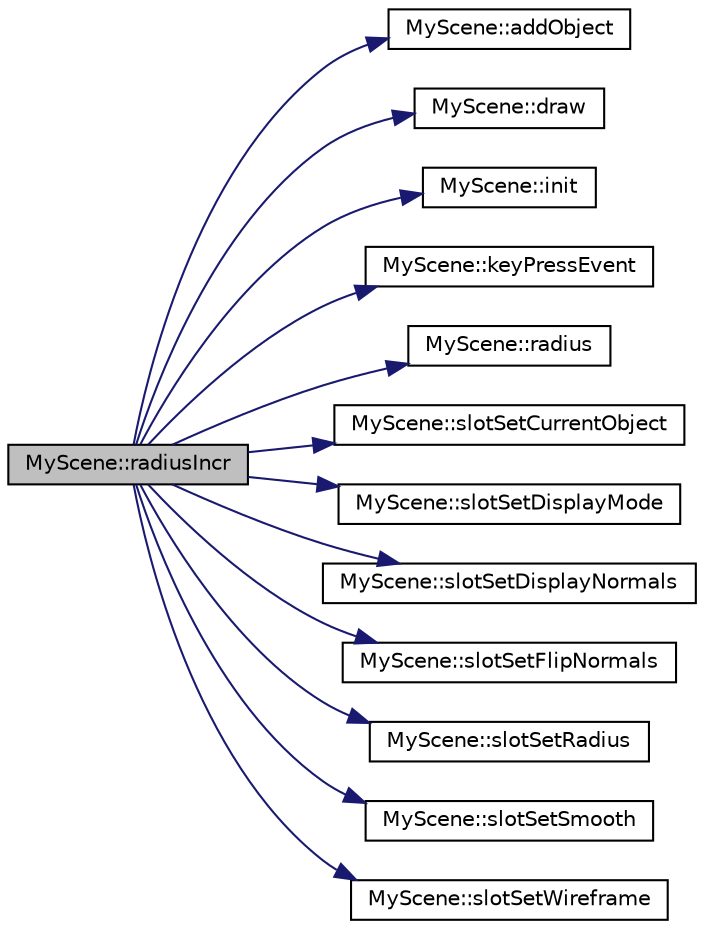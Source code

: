 digraph "MyScene::radiusIncr"
{
  edge [fontname="Helvetica",fontsize="10",labelfontname="Helvetica",labelfontsize="10"];
  node [fontname="Helvetica",fontsize="10",shape=record];
  rankdir="LR";
  Node1 [label="MyScene::radiusIncr",height=0.2,width=0.4,color="black", fillcolor="grey75", style="filled", fontcolor="black"];
  Node1 -> Node2 [color="midnightblue",fontsize="10",style="solid",fontname="Helvetica"];
  Node2 [label="MyScene::addObject",height=0.2,width=0.4,color="black", fillcolor="white", style="filled",URL="$classMyScene.html#ac831be74049ad54603badd0fef4d3b71"];
  Node1 -> Node3 [color="midnightblue",fontsize="10",style="solid",fontname="Helvetica"];
  Node3 [label="MyScene::draw",height=0.2,width=0.4,color="black", fillcolor="white", style="filled",URL="$classMyScene.html#a11c35160110cfedb595e405077564bd7"];
  Node1 -> Node4 [color="midnightblue",fontsize="10",style="solid",fontname="Helvetica"];
  Node4 [label="MyScene::init",height=0.2,width=0.4,color="black", fillcolor="white", style="filled",URL="$classMyScene.html#ab4f8f47610059e0eaaf07601a8225691"];
  Node1 -> Node5 [color="midnightblue",fontsize="10",style="solid",fontname="Helvetica"];
  Node5 [label="MyScene::keyPressEvent",height=0.2,width=0.4,color="black", fillcolor="white", style="filled",URL="$classMyScene.html#a9ba290c04395ddb516325e2c23bbac7d"];
  Node1 -> Node6 [color="midnightblue",fontsize="10",style="solid",fontname="Helvetica"];
  Node6 [label="MyScene::radius",height=0.2,width=0.4,color="black", fillcolor="white", style="filled",URL="$classMyScene.html#aeedf698dbf5c3cf8f7c4cbc22036a57e"];
  Node1 -> Node7 [color="midnightblue",fontsize="10",style="solid",fontname="Helvetica"];
  Node7 [label="MyScene::slotSetCurrentObject",height=0.2,width=0.4,color="black", fillcolor="white", style="filled",URL="$classMyScene.html#a51fe7bb581b5ace63cea7fd6dec49ada"];
  Node1 -> Node8 [color="midnightblue",fontsize="10",style="solid",fontname="Helvetica"];
  Node8 [label="MyScene::slotSetDisplayMode",height=0.2,width=0.4,color="black", fillcolor="white", style="filled",URL="$classMyScene.html#abe49f17d3e74e03a8df2bf66841cdd0f"];
  Node1 -> Node9 [color="midnightblue",fontsize="10",style="solid",fontname="Helvetica"];
  Node9 [label="MyScene::slotSetDisplayNormals",height=0.2,width=0.4,color="black", fillcolor="white", style="filled",URL="$classMyScene.html#ad422ee6a76dca6ad7d1bac7da9d42fe3"];
  Node1 -> Node10 [color="midnightblue",fontsize="10",style="solid",fontname="Helvetica"];
  Node10 [label="MyScene::slotSetFlipNormals",height=0.2,width=0.4,color="black", fillcolor="white", style="filled",URL="$classMyScene.html#ac9f701c50f43ff1e5c09b811b8d649c1"];
  Node1 -> Node11 [color="midnightblue",fontsize="10",style="solid",fontname="Helvetica"];
  Node11 [label="MyScene::slotSetRadius",height=0.2,width=0.4,color="black", fillcolor="white", style="filled",URL="$classMyScene.html#ac1e81aa30f27b71638b774d9723d7e7a"];
  Node1 -> Node12 [color="midnightblue",fontsize="10",style="solid",fontname="Helvetica"];
  Node12 [label="MyScene::slotSetSmooth",height=0.2,width=0.4,color="black", fillcolor="white", style="filled",URL="$classMyScene.html#a743ac1b6720dff62a660b36458be618a"];
  Node1 -> Node13 [color="midnightblue",fontsize="10",style="solid",fontname="Helvetica"];
  Node13 [label="MyScene::slotSetWireframe",height=0.2,width=0.4,color="black", fillcolor="white", style="filled",URL="$classMyScene.html#ace3a90ce717fcdf20d1c6bc97255fb80"];
}
